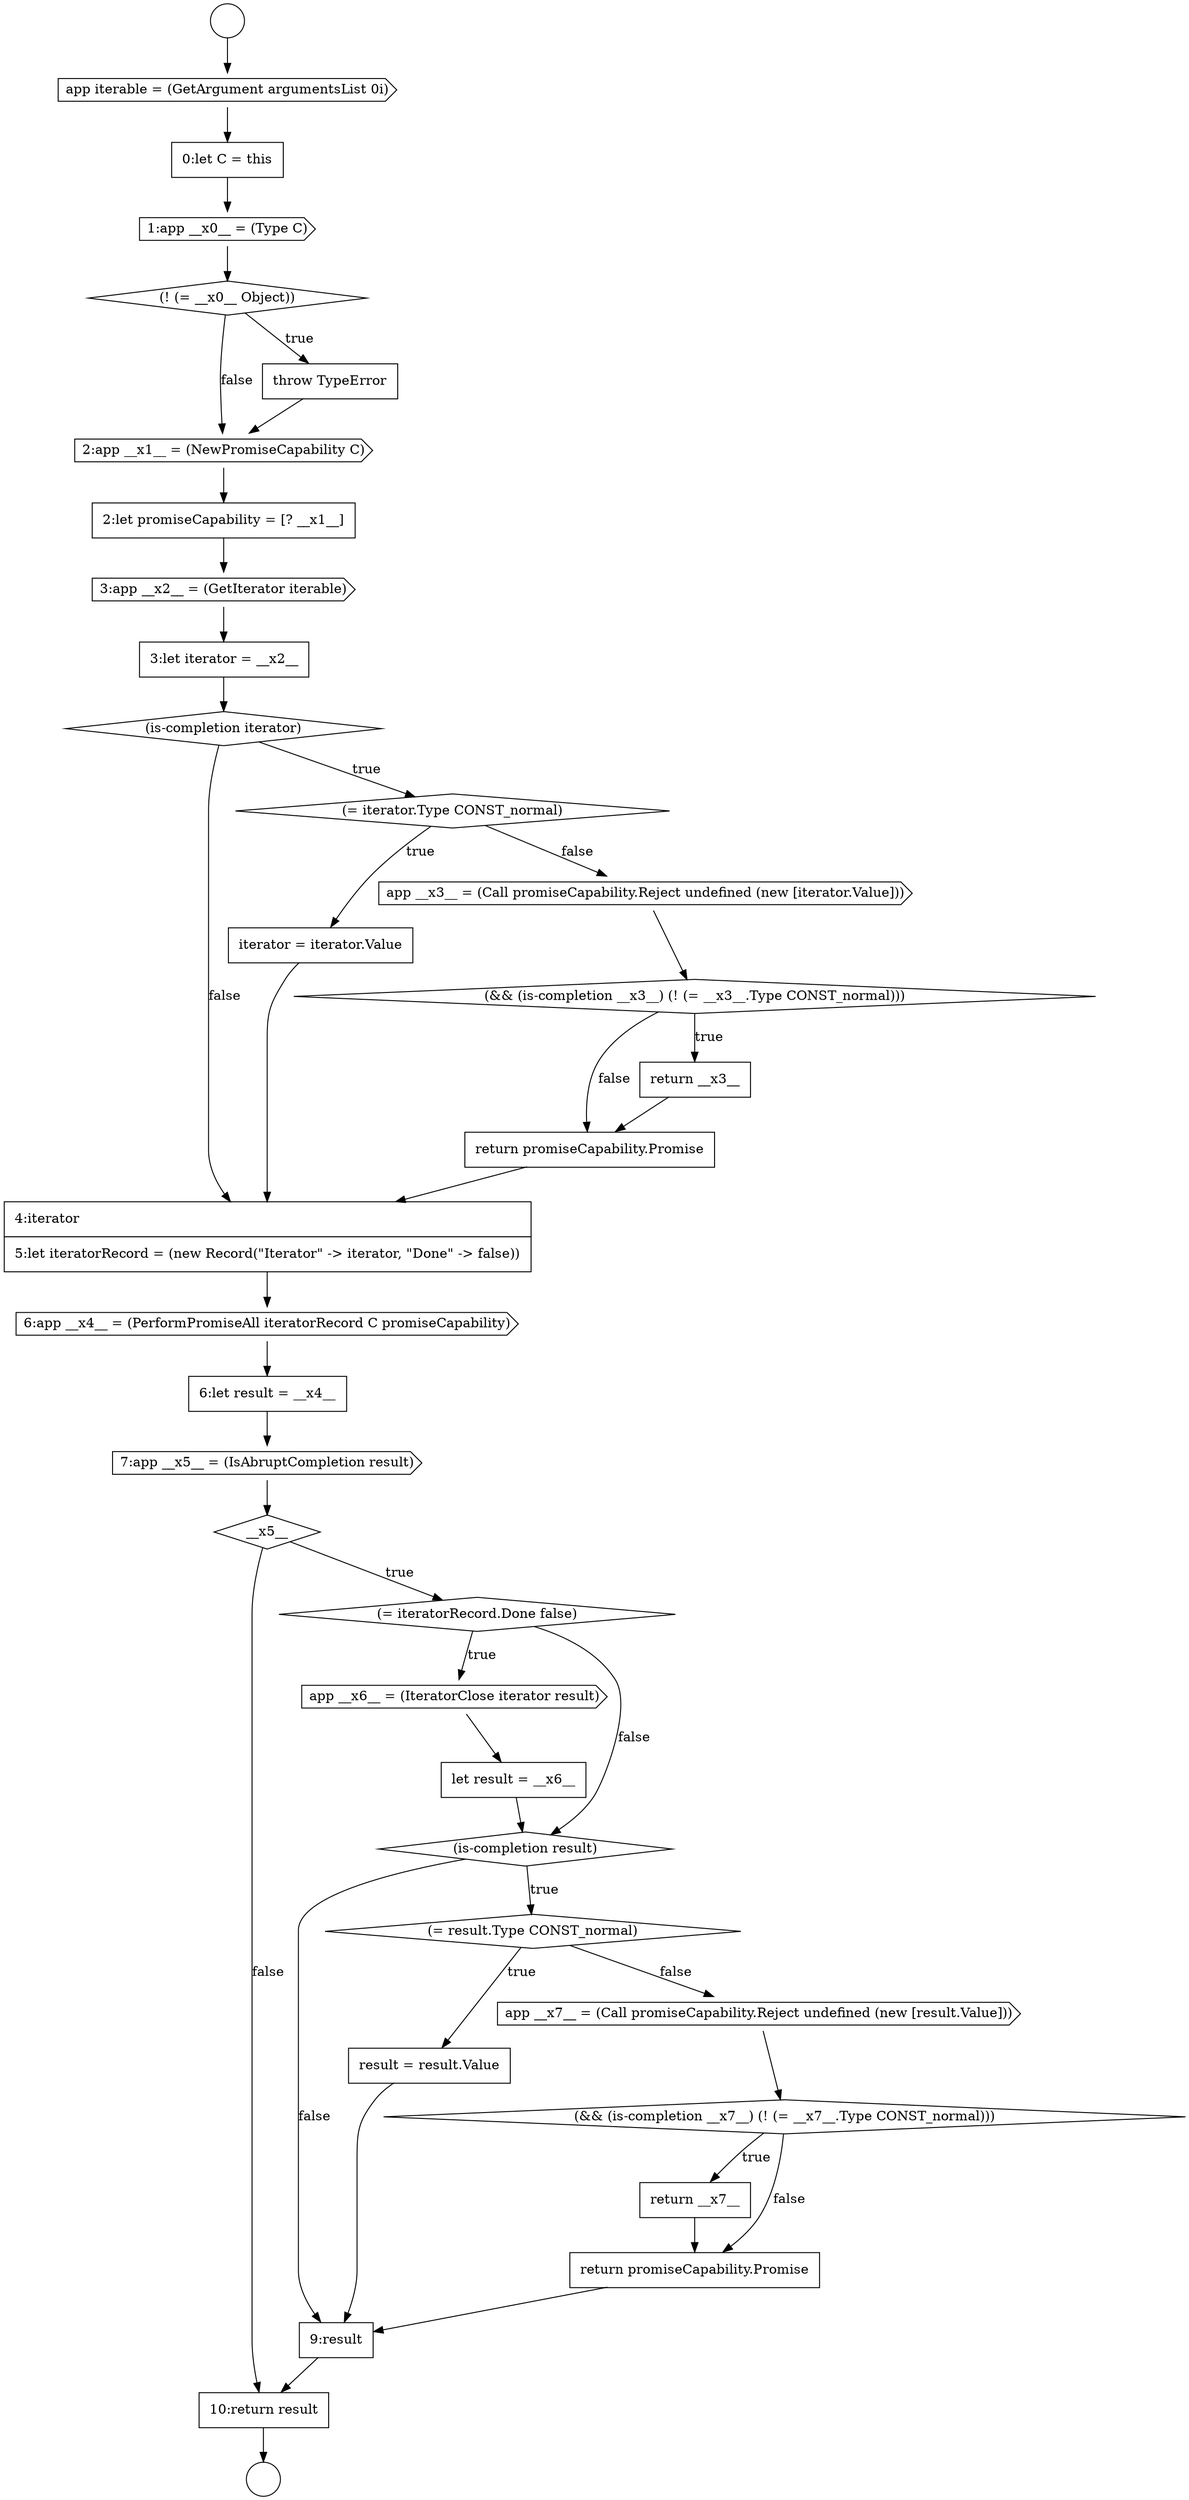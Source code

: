 digraph {
  node15656 [shape=diamond, label=<<font color="black">(&amp;&amp; (is-completion __x7__) (! (= __x7__.Type CONST_normal)))</font>> color="black" fillcolor="white" style=filled]
  node15637 [shape=diamond, label=<<font color="black">(is-completion iterator)</font>> color="black" fillcolor="white" style=filled]
  node15648 [shape=diamond, label=<<font color="black">__x5__</font>> color="black" fillcolor="white" style=filled]
  node15633 [shape=cds, label=<<font color="black">2:app __x1__ = (NewPromiseCapability C)</font>> color="black" fillcolor="white" style=filled]
  node15659 [shape=none, margin=0, label=<<font color="black">
    <table border="0" cellborder="1" cellspacing="0" cellpadding="10">
      <tr><td align="left">9:result</td></tr>
    </table>
  </font>> color="black" fillcolor="white" style=filled]
  node15634 [shape=none, margin=0, label=<<font color="black">
    <table border="0" cellborder="1" cellspacing="0" cellpadding="10">
      <tr><td align="left">2:let promiseCapability = [? __x1__]</td></tr>
    </table>
  </font>> color="black" fillcolor="white" style=filled]
  node15660 [shape=none, margin=0, label=<<font color="black">
    <table border="0" cellborder="1" cellspacing="0" cellpadding="10">
      <tr><td align="left">10:return result</td></tr>
    </table>
  </font>> color="black" fillcolor="white" style=filled]
  node15654 [shape=none, margin=0, label=<<font color="black">
    <table border="0" cellborder="1" cellspacing="0" cellpadding="10">
      <tr><td align="left">result = result.Value</td></tr>
    </table>
  </font>> color="black" fillcolor="white" style=filled]
  node15626 [shape=circle label=" " color="black" fillcolor="white" style=filled]
  node15635 [shape=cds, label=<<font color="black">3:app __x2__ = (GetIterator iterable)</font>> color="black" fillcolor="white" style=filled]
  node15657 [shape=none, margin=0, label=<<font color="black">
    <table border="0" cellborder="1" cellspacing="0" cellpadding="10">
      <tr><td align="left">return __x7__</td></tr>
    </table>
  </font>> color="black" fillcolor="white" style=filled]
  node15644 [shape=none, margin=0, label=<<font color="black">
    <table border="0" cellborder="1" cellspacing="0" cellpadding="10">
      <tr><td align="left">4:iterator</td></tr>
      <tr><td align="left">5:let iteratorRecord = (new Record(&quot;Iterator&quot; -&gt; iterator, &quot;Done&quot; -&gt; false))</td></tr>
    </table>
  </font>> color="black" fillcolor="white" style=filled]
  node15658 [shape=none, margin=0, label=<<font color="black">
    <table border="0" cellborder="1" cellspacing="0" cellpadding="10">
      <tr><td align="left">return promiseCapability.Promise</td></tr>
    </table>
  </font>> color="black" fillcolor="white" style=filled]
  node15629 [shape=none, margin=0, label=<<font color="black">
    <table border="0" cellborder="1" cellspacing="0" cellpadding="10">
      <tr><td align="left">0:let C = this</td></tr>
    </table>
  </font>> color="black" fillcolor="white" style=filled]
  node15643 [shape=none, margin=0, label=<<font color="black">
    <table border="0" cellborder="1" cellspacing="0" cellpadding="10">
      <tr><td align="left">return promiseCapability.Promise</td></tr>
    </table>
  </font>> color="black" fillcolor="white" style=filled]
  node15628 [shape=cds, label=<<font color="black">app iterable = (GetArgument argumentsList 0i)</font>> color="black" fillcolor="white" style=filled]
  node15651 [shape=none, margin=0, label=<<font color="black">
    <table border="0" cellborder="1" cellspacing="0" cellpadding="10">
      <tr><td align="left">let result = __x6__</td></tr>
    </table>
  </font>> color="black" fillcolor="white" style=filled]
  node15632 [shape=none, margin=0, label=<<font color="black">
    <table border="0" cellborder="1" cellspacing="0" cellpadding="10">
      <tr><td align="left">throw TypeError</td></tr>
    </table>
  </font>> color="black" fillcolor="white" style=filled]
  node15655 [shape=cds, label=<<font color="black">app __x7__ = (Call promiseCapability.Reject undefined (new [result.Value]))</font>> color="black" fillcolor="white" style=filled]
  node15642 [shape=none, margin=0, label=<<font color="black">
    <table border="0" cellborder="1" cellspacing="0" cellpadding="10">
      <tr><td align="left">return __x3__</td></tr>
    </table>
  </font>> color="black" fillcolor="white" style=filled]
  node15627 [shape=circle label=" " color="black" fillcolor="white" style=filled]
  node15650 [shape=cds, label=<<font color="black">app __x6__ = (IteratorClose iterator result)</font>> color="black" fillcolor="white" style=filled]
  node15631 [shape=diamond, label=<<font color="black">(! (= __x0__ Object))</font>> color="black" fillcolor="white" style=filled]
  node15638 [shape=diamond, label=<<font color="black">(= iterator.Type CONST_normal)</font>> color="black" fillcolor="white" style=filled]
  node15639 [shape=none, margin=0, label=<<font color="black">
    <table border="0" cellborder="1" cellspacing="0" cellpadding="10">
      <tr><td align="left">iterator = iterator.Value</td></tr>
    </table>
  </font>> color="black" fillcolor="white" style=filled]
  node15646 [shape=none, margin=0, label=<<font color="black">
    <table border="0" cellborder="1" cellspacing="0" cellpadding="10">
      <tr><td align="left">6:let result = __x4__</td></tr>
    </table>
  </font>> color="black" fillcolor="white" style=filled]
  node15641 [shape=diamond, label=<<font color="black">(&amp;&amp; (is-completion __x3__) (! (= __x3__.Type CONST_normal)))</font>> color="black" fillcolor="white" style=filled]
  node15630 [shape=cds, label=<<font color="black">1:app __x0__ = (Type C)</font>> color="black" fillcolor="white" style=filled]
  node15649 [shape=diamond, label=<<font color="black">(= iteratorRecord.Done false)</font>> color="black" fillcolor="white" style=filled]
  node15645 [shape=cds, label=<<font color="black">6:app __x4__ = (PerformPromiseAll iteratorRecord C promiseCapability)</font>> color="black" fillcolor="white" style=filled]
  node15640 [shape=cds, label=<<font color="black">app __x3__ = (Call promiseCapability.Reject undefined (new [iterator.Value]))</font>> color="black" fillcolor="white" style=filled]
  node15653 [shape=diamond, label=<<font color="black">(= result.Type CONST_normal)</font>> color="black" fillcolor="white" style=filled]
  node15652 [shape=diamond, label=<<font color="black">(is-completion result)</font>> color="black" fillcolor="white" style=filled]
  node15647 [shape=cds, label=<<font color="black">7:app __x5__ = (IsAbruptCompletion result)</font>> color="black" fillcolor="white" style=filled]
  node15636 [shape=none, margin=0, label=<<font color="black">
    <table border="0" cellborder="1" cellspacing="0" cellpadding="10">
      <tr><td align="left">3:let iterator = __x2__</td></tr>
    </table>
  </font>> color="black" fillcolor="white" style=filled]
  node15654 -> node15659 [ color="black"]
  node15636 -> node15637 [ color="black"]
  node15640 -> node15641 [ color="black"]
  node15651 -> node15652 [ color="black"]
  node15643 -> node15644 [ color="black"]
  node15632 -> node15633 [ color="black"]
  node15631 -> node15632 [label=<<font color="black">true</font>> color="black"]
  node15631 -> node15633 [label=<<font color="black">false</font>> color="black"]
  node15645 -> node15646 [ color="black"]
  node15658 -> node15659 [ color="black"]
  node15656 -> node15657 [label=<<font color="black">true</font>> color="black"]
  node15656 -> node15658 [label=<<font color="black">false</font>> color="black"]
  node15637 -> node15638 [label=<<font color="black">true</font>> color="black"]
  node15637 -> node15644 [label=<<font color="black">false</font>> color="black"]
  node15633 -> node15634 [ color="black"]
  node15650 -> node15651 [ color="black"]
  node15641 -> node15642 [label=<<font color="black">true</font>> color="black"]
  node15641 -> node15643 [label=<<font color="black">false</font>> color="black"]
  node15647 -> node15648 [ color="black"]
  node15660 -> node15627 [ color="black"]
  node15642 -> node15643 [ color="black"]
  node15648 -> node15649 [label=<<font color="black">true</font>> color="black"]
  node15648 -> node15660 [label=<<font color="black">false</font>> color="black"]
  node15644 -> node15645 [ color="black"]
  node15659 -> node15660 [ color="black"]
  node15652 -> node15653 [label=<<font color="black">true</font>> color="black"]
  node15652 -> node15659 [label=<<font color="black">false</font>> color="black"]
  node15657 -> node15658 [ color="black"]
  node15655 -> node15656 [ color="black"]
  node15626 -> node15628 [ color="black"]
  node15653 -> node15654 [label=<<font color="black">true</font>> color="black"]
  node15653 -> node15655 [label=<<font color="black">false</font>> color="black"]
  node15646 -> node15647 [ color="black"]
  node15634 -> node15635 [ color="black"]
  node15635 -> node15636 [ color="black"]
  node15639 -> node15644 [ color="black"]
  node15628 -> node15629 [ color="black"]
  node15630 -> node15631 [ color="black"]
  node15638 -> node15639 [label=<<font color="black">true</font>> color="black"]
  node15638 -> node15640 [label=<<font color="black">false</font>> color="black"]
  node15629 -> node15630 [ color="black"]
  node15649 -> node15650 [label=<<font color="black">true</font>> color="black"]
  node15649 -> node15652 [label=<<font color="black">false</font>> color="black"]
}
